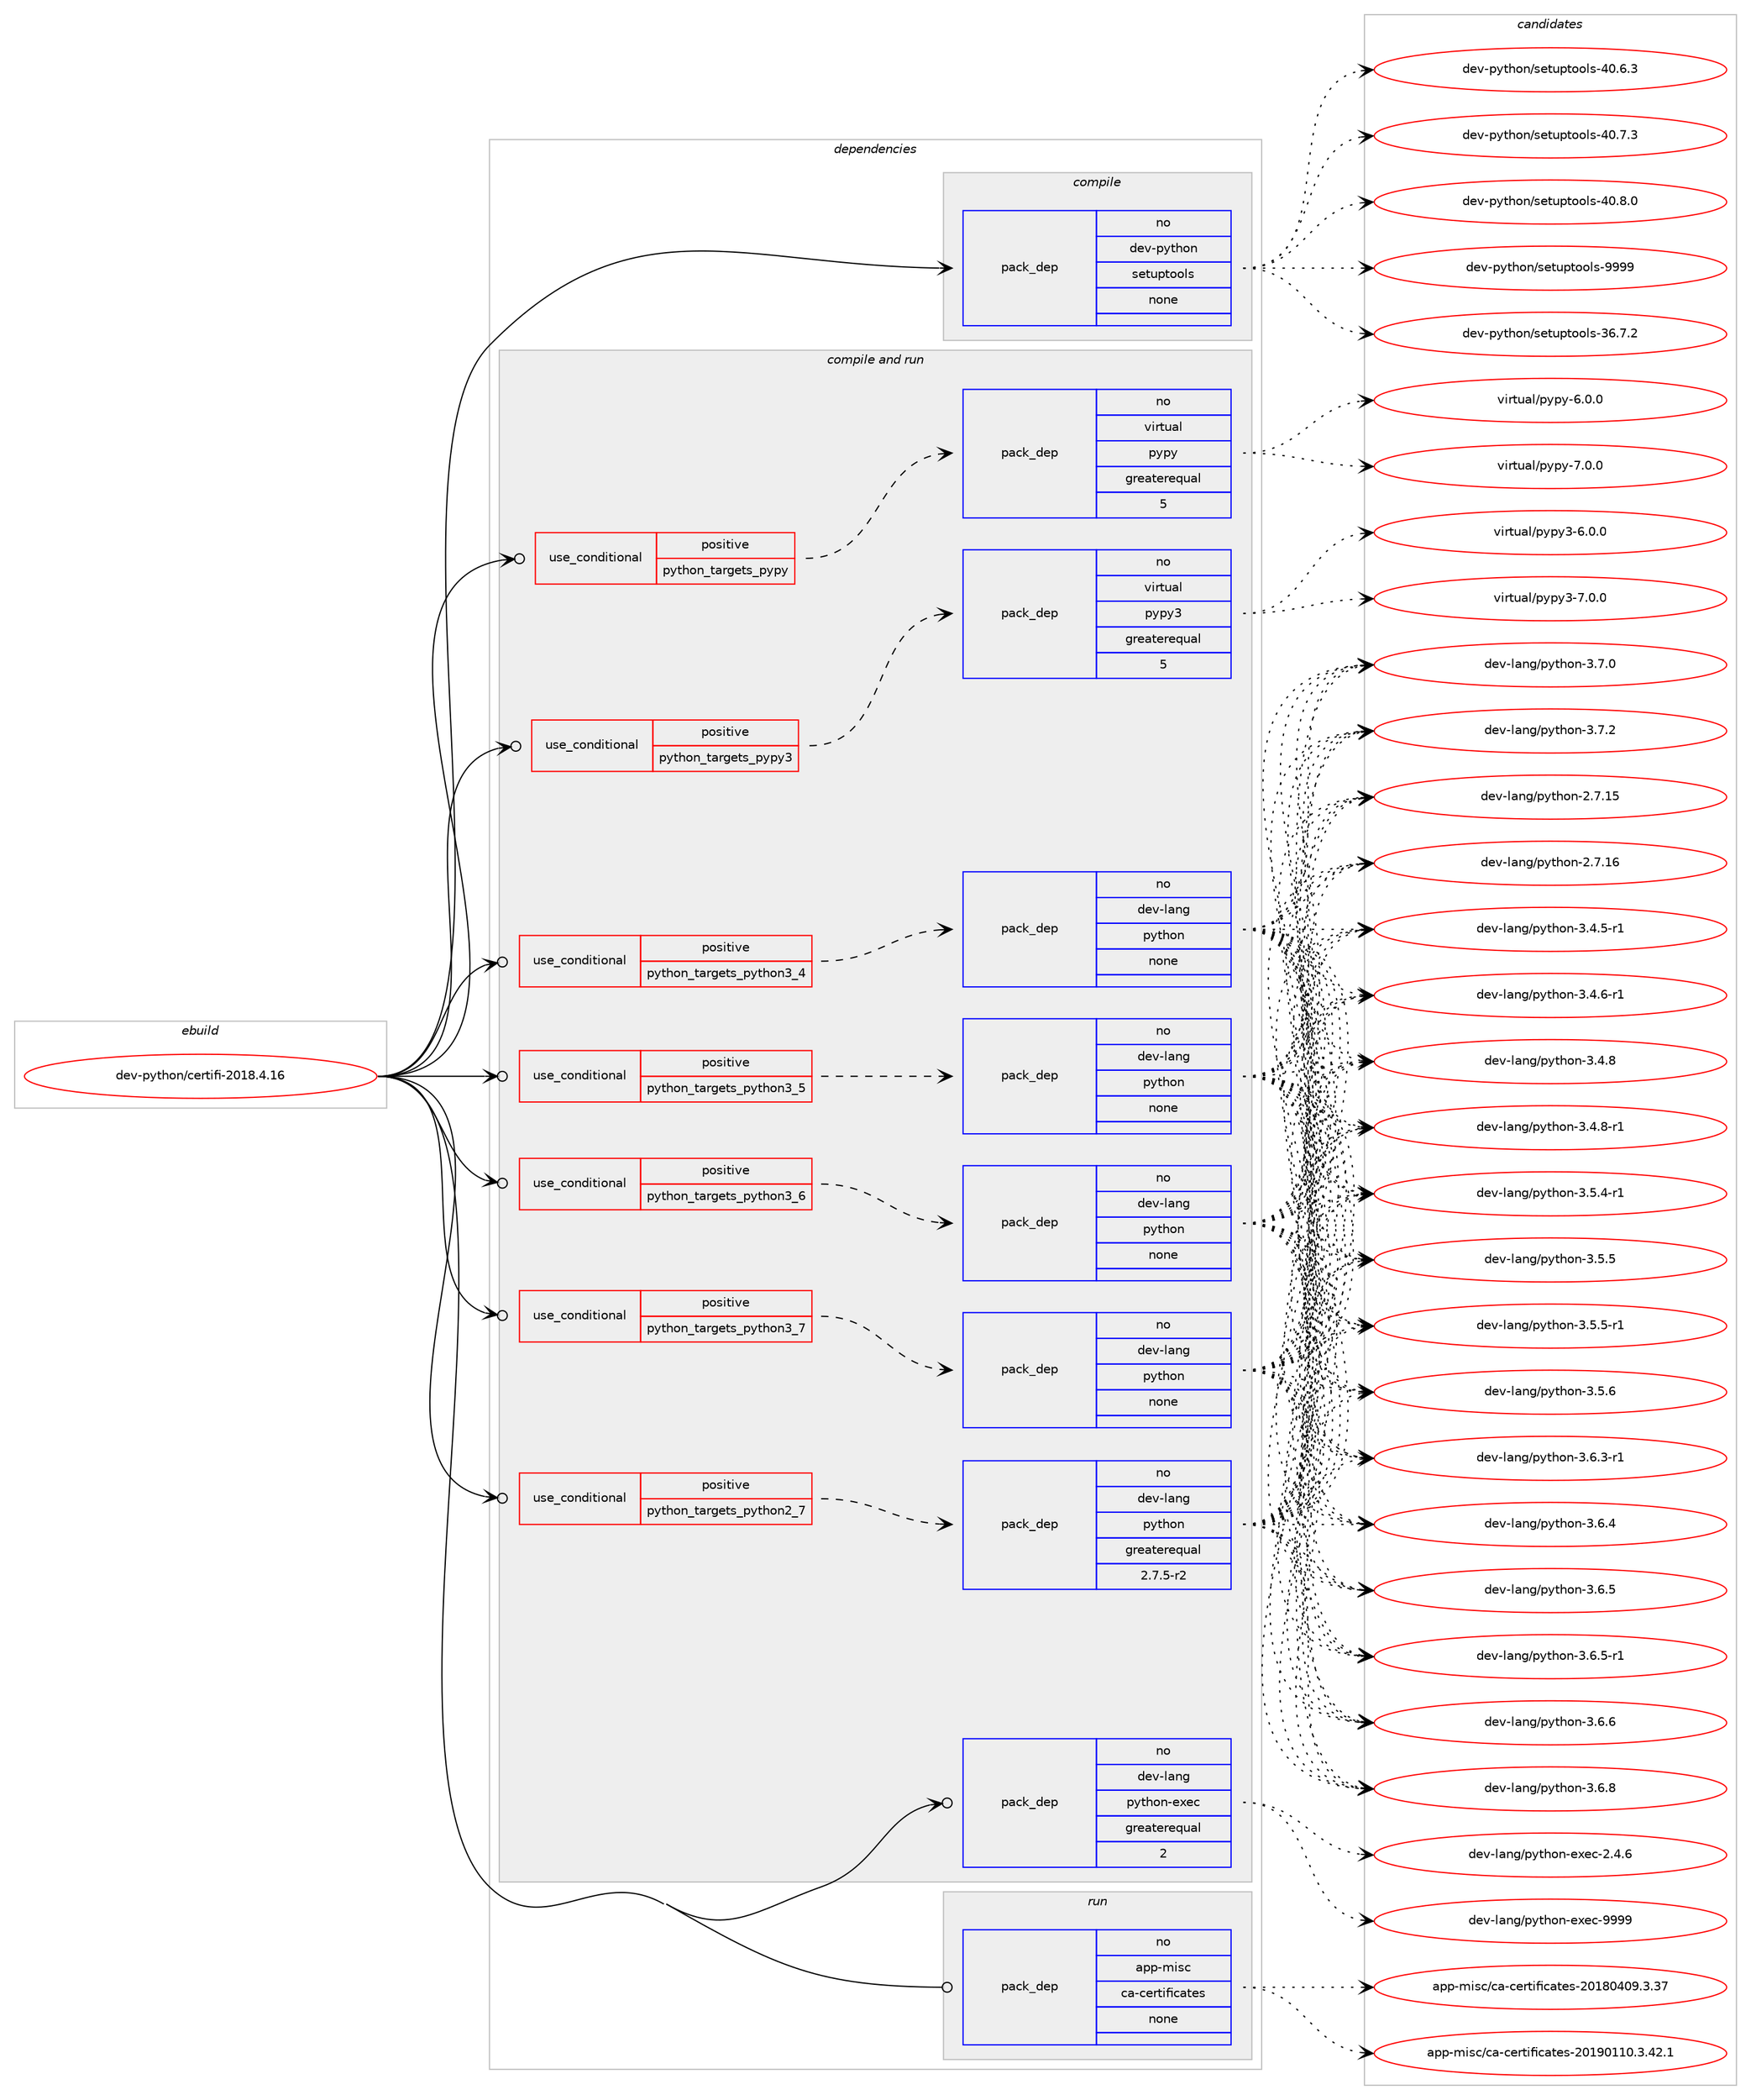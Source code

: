 digraph prolog {

# *************
# Graph options
# *************

newrank=true;
concentrate=true;
compound=true;
graph [rankdir=LR,fontname=Helvetica,fontsize=10,ranksep=1.5];#, ranksep=2.5, nodesep=0.2];
edge  [arrowhead=vee];
node  [fontname=Helvetica,fontsize=10];

# **********
# The ebuild
# **********

subgraph cluster_leftcol {
color=gray;
rank=same;
label=<<i>ebuild</i>>;
id [label="dev-python/certifi-2018.4.16", color=red, width=4, href="../dev-python/certifi-2018.4.16.svg"];
}

# ****************
# The dependencies
# ****************

subgraph cluster_midcol {
color=gray;
label=<<i>dependencies</i>>;
subgraph cluster_compile {
fillcolor="#eeeeee";
style=filled;
label=<<i>compile</i>>;
subgraph pack1007365 {
dependency1402755 [label=<<TABLE BORDER="0" CELLBORDER="1" CELLSPACING="0" CELLPADDING="4" WIDTH="220"><TR><TD ROWSPAN="6" CELLPADDING="30">pack_dep</TD></TR><TR><TD WIDTH="110">no</TD></TR><TR><TD>dev-python</TD></TR><TR><TD>setuptools</TD></TR><TR><TD>none</TD></TR><TR><TD></TD></TR></TABLE>>, shape=none, color=blue];
}
id:e -> dependency1402755:w [weight=20,style="solid",arrowhead="vee"];
}
subgraph cluster_compileandrun {
fillcolor="#eeeeee";
style=filled;
label=<<i>compile and run</i>>;
subgraph cond372155 {
dependency1402756 [label=<<TABLE BORDER="0" CELLBORDER="1" CELLSPACING="0" CELLPADDING="4"><TR><TD ROWSPAN="3" CELLPADDING="10">use_conditional</TD></TR><TR><TD>positive</TD></TR><TR><TD>python_targets_pypy</TD></TR></TABLE>>, shape=none, color=red];
subgraph pack1007366 {
dependency1402757 [label=<<TABLE BORDER="0" CELLBORDER="1" CELLSPACING="0" CELLPADDING="4" WIDTH="220"><TR><TD ROWSPAN="6" CELLPADDING="30">pack_dep</TD></TR><TR><TD WIDTH="110">no</TD></TR><TR><TD>virtual</TD></TR><TR><TD>pypy</TD></TR><TR><TD>greaterequal</TD></TR><TR><TD>5</TD></TR></TABLE>>, shape=none, color=blue];
}
dependency1402756:e -> dependency1402757:w [weight=20,style="dashed",arrowhead="vee"];
}
id:e -> dependency1402756:w [weight=20,style="solid",arrowhead="odotvee"];
subgraph cond372156 {
dependency1402758 [label=<<TABLE BORDER="0" CELLBORDER="1" CELLSPACING="0" CELLPADDING="4"><TR><TD ROWSPAN="3" CELLPADDING="10">use_conditional</TD></TR><TR><TD>positive</TD></TR><TR><TD>python_targets_pypy3</TD></TR></TABLE>>, shape=none, color=red];
subgraph pack1007367 {
dependency1402759 [label=<<TABLE BORDER="0" CELLBORDER="1" CELLSPACING="0" CELLPADDING="4" WIDTH="220"><TR><TD ROWSPAN="6" CELLPADDING="30">pack_dep</TD></TR><TR><TD WIDTH="110">no</TD></TR><TR><TD>virtual</TD></TR><TR><TD>pypy3</TD></TR><TR><TD>greaterequal</TD></TR><TR><TD>5</TD></TR></TABLE>>, shape=none, color=blue];
}
dependency1402758:e -> dependency1402759:w [weight=20,style="dashed",arrowhead="vee"];
}
id:e -> dependency1402758:w [weight=20,style="solid",arrowhead="odotvee"];
subgraph cond372157 {
dependency1402760 [label=<<TABLE BORDER="0" CELLBORDER="1" CELLSPACING="0" CELLPADDING="4"><TR><TD ROWSPAN="3" CELLPADDING="10">use_conditional</TD></TR><TR><TD>positive</TD></TR><TR><TD>python_targets_python2_7</TD></TR></TABLE>>, shape=none, color=red];
subgraph pack1007368 {
dependency1402761 [label=<<TABLE BORDER="0" CELLBORDER="1" CELLSPACING="0" CELLPADDING="4" WIDTH="220"><TR><TD ROWSPAN="6" CELLPADDING="30">pack_dep</TD></TR><TR><TD WIDTH="110">no</TD></TR><TR><TD>dev-lang</TD></TR><TR><TD>python</TD></TR><TR><TD>greaterequal</TD></TR><TR><TD>2.7.5-r2</TD></TR></TABLE>>, shape=none, color=blue];
}
dependency1402760:e -> dependency1402761:w [weight=20,style="dashed",arrowhead="vee"];
}
id:e -> dependency1402760:w [weight=20,style="solid",arrowhead="odotvee"];
subgraph cond372158 {
dependency1402762 [label=<<TABLE BORDER="0" CELLBORDER="1" CELLSPACING="0" CELLPADDING="4"><TR><TD ROWSPAN="3" CELLPADDING="10">use_conditional</TD></TR><TR><TD>positive</TD></TR><TR><TD>python_targets_python3_4</TD></TR></TABLE>>, shape=none, color=red];
subgraph pack1007369 {
dependency1402763 [label=<<TABLE BORDER="0" CELLBORDER="1" CELLSPACING="0" CELLPADDING="4" WIDTH="220"><TR><TD ROWSPAN="6" CELLPADDING="30">pack_dep</TD></TR><TR><TD WIDTH="110">no</TD></TR><TR><TD>dev-lang</TD></TR><TR><TD>python</TD></TR><TR><TD>none</TD></TR><TR><TD></TD></TR></TABLE>>, shape=none, color=blue];
}
dependency1402762:e -> dependency1402763:w [weight=20,style="dashed",arrowhead="vee"];
}
id:e -> dependency1402762:w [weight=20,style="solid",arrowhead="odotvee"];
subgraph cond372159 {
dependency1402764 [label=<<TABLE BORDER="0" CELLBORDER="1" CELLSPACING="0" CELLPADDING="4"><TR><TD ROWSPAN="3" CELLPADDING="10">use_conditional</TD></TR><TR><TD>positive</TD></TR><TR><TD>python_targets_python3_5</TD></TR></TABLE>>, shape=none, color=red];
subgraph pack1007370 {
dependency1402765 [label=<<TABLE BORDER="0" CELLBORDER="1" CELLSPACING="0" CELLPADDING="4" WIDTH="220"><TR><TD ROWSPAN="6" CELLPADDING="30">pack_dep</TD></TR><TR><TD WIDTH="110">no</TD></TR><TR><TD>dev-lang</TD></TR><TR><TD>python</TD></TR><TR><TD>none</TD></TR><TR><TD></TD></TR></TABLE>>, shape=none, color=blue];
}
dependency1402764:e -> dependency1402765:w [weight=20,style="dashed",arrowhead="vee"];
}
id:e -> dependency1402764:w [weight=20,style="solid",arrowhead="odotvee"];
subgraph cond372160 {
dependency1402766 [label=<<TABLE BORDER="0" CELLBORDER="1" CELLSPACING="0" CELLPADDING="4"><TR><TD ROWSPAN="3" CELLPADDING="10">use_conditional</TD></TR><TR><TD>positive</TD></TR><TR><TD>python_targets_python3_6</TD></TR></TABLE>>, shape=none, color=red];
subgraph pack1007371 {
dependency1402767 [label=<<TABLE BORDER="0" CELLBORDER="1" CELLSPACING="0" CELLPADDING="4" WIDTH="220"><TR><TD ROWSPAN="6" CELLPADDING="30">pack_dep</TD></TR><TR><TD WIDTH="110">no</TD></TR><TR><TD>dev-lang</TD></TR><TR><TD>python</TD></TR><TR><TD>none</TD></TR><TR><TD></TD></TR></TABLE>>, shape=none, color=blue];
}
dependency1402766:e -> dependency1402767:w [weight=20,style="dashed",arrowhead="vee"];
}
id:e -> dependency1402766:w [weight=20,style="solid",arrowhead="odotvee"];
subgraph cond372161 {
dependency1402768 [label=<<TABLE BORDER="0" CELLBORDER="1" CELLSPACING="0" CELLPADDING="4"><TR><TD ROWSPAN="3" CELLPADDING="10">use_conditional</TD></TR><TR><TD>positive</TD></TR><TR><TD>python_targets_python3_7</TD></TR></TABLE>>, shape=none, color=red];
subgraph pack1007372 {
dependency1402769 [label=<<TABLE BORDER="0" CELLBORDER="1" CELLSPACING="0" CELLPADDING="4" WIDTH="220"><TR><TD ROWSPAN="6" CELLPADDING="30">pack_dep</TD></TR><TR><TD WIDTH="110">no</TD></TR><TR><TD>dev-lang</TD></TR><TR><TD>python</TD></TR><TR><TD>none</TD></TR><TR><TD></TD></TR></TABLE>>, shape=none, color=blue];
}
dependency1402768:e -> dependency1402769:w [weight=20,style="dashed",arrowhead="vee"];
}
id:e -> dependency1402768:w [weight=20,style="solid",arrowhead="odotvee"];
subgraph pack1007373 {
dependency1402770 [label=<<TABLE BORDER="0" CELLBORDER="1" CELLSPACING="0" CELLPADDING="4" WIDTH="220"><TR><TD ROWSPAN="6" CELLPADDING="30">pack_dep</TD></TR><TR><TD WIDTH="110">no</TD></TR><TR><TD>dev-lang</TD></TR><TR><TD>python-exec</TD></TR><TR><TD>greaterequal</TD></TR><TR><TD>2</TD></TR></TABLE>>, shape=none, color=blue];
}
id:e -> dependency1402770:w [weight=20,style="solid",arrowhead="odotvee"];
}
subgraph cluster_run {
fillcolor="#eeeeee";
style=filled;
label=<<i>run</i>>;
subgraph pack1007374 {
dependency1402771 [label=<<TABLE BORDER="0" CELLBORDER="1" CELLSPACING="0" CELLPADDING="4" WIDTH="220"><TR><TD ROWSPAN="6" CELLPADDING="30">pack_dep</TD></TR><TR><TD WIDTH="110">no</TD></TR><TR><TD>app-misc</TD></TR><TR><TD>ca-certificates</TD></TR><TR><TD>none</TD></TR><TR><TD></TD></TR></TABLE>>, shape=none, color=blue];
}
id:e -> dependency1402771:w [weight=20,style="solid",arrowhead="odot"];
}
}

# **************
# The candidates
# **************

subgraph cluster_choices {
rank=same;
color=gray;
label=<<i>candidates</i>>;

subgraph choice1007365 {
color=black;
nodesep=1;
choice100101118451121211161041111104711510111611711211611111110811545515446554650 [label="dev-python/setuptools-36.7.2", color=red, width=4,href="../dev-python/setuptools-36.7.2.svg"];
choice100101118451121211161041111104711510111611711211611111110811545524846544651 [label="dev-python/setuptools-40.6.3", color=red, width=4,href="../dev-python/setuptools-40.6.3.svg"];
choice100101118451121211161041111104711510111611711211611111110811545524846554651 [label="dev-python/setuptools-40.7.3", color=red, width=4,href="../dev-python/setuptools-40.7.3.svg"];
choice100101118451121211161041111104711510111611711211611111110811545524846564648 [label="dev-python/setuptools-40.8.0", color=red, width=4,href="../dev-python/setuptools-40.8.0.svg"];
choice10010111845112121116104111110471151011161171121161111111081154557575757 [label="dev-python/setuptools-9999", color=red, width=4,href="../dev-python/setuptools-9999.svg"];
dependency1402755:e -> choice100101118451121211161041111104711510111611711211611111110811545515446554650:w [style=dotted,weight="100"];
dependency1402755:e -> choice100101118451121211161041111104711510111611711211611111110811545524846544651:w [style=dotted,weight="100"];
dependency1402755:e -> choice100101118451121211161041111104711510111611711211611111110811545524846554651:w [style=dotted,weight="100"];
dependency1402755:e -> choice100101118451121211161041111104711510111611711211611111110811545524846564648:w [style=dotted,weight="100"];
dependency1402755:e -> choice10010111845112121116104111110471151011161171121161111111081154557575757:w [style=dotted,weight="100"];
}
subgraph choice1007366 {
color=black;
nodesep=1;
choice1181051141161179710847112121112121455446484648 [label="virtual/pypy-6.0.0", color=red, width=4,href="../virtual/pypy-6.0.0.svg"];
choice1181051141161179710847112121112121455546484648 [label="virtual/pypy-7.0.0", color=red, width=4,href="../virtual/pypy-7.0.0.svg"];
dependency1402757:e -> choice1181051141161179710847112121112121455446484648:w [style=dotted,weight="100"];
dependency1402757:e -> choice1181051141161179710847112121112121455546484648:w [style=dotted,weight="100"];
}
subgraph choice1007367 {
color=black;
nodesep=1;
choice118105114116117971084711212111212151455446484648 [label="virtual/pypy3-6.0.0", color=red, width=4,href="../virtual/pypy3-6.0.0.svg"];
choice118105114116117971084711212111212151455546484648 [label="virtual/pypy3-7.0.0", color=red, width=4,href="../virtual/pypy3-7.0.0.svg"];
dependency1402759:e -> choice118105114116117971084711212111212151455446484648:w [style=dotted,weight="100"];
dependency1402759:e -> choice118105114116117971084711212111212151455546484648:w [style=dotted,weight="100"];
}
subgraph choice1007368 {
color=black;
nodesep=1;
choice10010111845108971101034711212111610411111045504655464953 [label="dev-lang/python-2.7.15", color=red, width=4,href="../dev-lang/python-2.7.15.svg"];
choice10010111845108971101034711212111610411111045504655464954 [label="dev-lang/python-2.7.16", color=red, width=4,href="../dev-lang/python-2.7.16.svg"];
choice1001011184510897110103471121211161041111104551465246534511449 [label="dev-lang/python-3.4.5-r1", color=red, width=4,href="../dev-lang/python-3.4.5-r1.svg"];
choice1001011184510897110103471121211161041111104551465246544511449 [label="dev-lang/python-3.4.6-r1", color=red, width=4,href="../dev-lang/python-3.4.6-r1.svg"];
choice100101118451089711010347112121116104111110455146524656 [label="dev-lang/python-3.4.8", color=red, width=4,href="../dev-lang/python-3.4.8.svg"];
choice1001011184510897110103471121211161041111104551465246564511449 [label="dev-lang/python-3.4.8-r1", color=red, width=4,href="../dev-lang/python-3.4.8-r1.svg"];
choice1001011184510897110103471121211161041111104551465346524511449 [label="dev-lang/python-3.5.4-r1", color=red, width=4,href="../dev-lang/python-3.5.4-r1.svg"];
choice100101118451089711010347112121116104111110455146534653 [label="dev-lang/python-3.5.5", color=red, width=4,href="../dev-lang/python-3.5.5.svg"];
choice1001011184510897110103471121211161041111104551465346534511449 [label="dev-lang/python-3.5.5-r1", color=red, width=4,href="../dev-lang/python-3.5.5-r1.svg"];
choice100101118451089711010347112121116104111110455146534654 [label="dev-lang/python-3.5.6", color=red, width=4,href="../dev-lang/python-3.5.6.svg"];
choice1001011184510897110103471121211161041111104551465446514511449 [label="dev-lang/python-3.6.3-r1", color=red, width=4,href="../dev-lang/python-3.6.3-r1.svg"];
choice100101118451089711010347112121116104111110455146544652 [label="dev-lang/python-3.6.4", color=red, width=4,href="../dev-lang/python-3.6.4.svg"];
choice100101118451089711010347112121116104111110455146544653 [label="dev-lang/python-3.6.5", color=red, width=4,href="../dev-lang/python-3.6.5.svg"];
choice1001011184510897110103471121211161041111104551465446534511449 [label="dev-lang/python-3.6.5-r1", color=red, width=4,href="../dev-lang/python-3.6.5-r1.svg"];
choice100101118451089711010347112121116104111110455146544654 [label="dev-lang/python-3.6.6", color=red, width=4,href="../dev-lang/python-3.6.6.svg"];
choice100101118451089711010347112121116104111110455146544656 [label="dev-lang/python-3.6.8", color=red, width=4,href="../dev-lang/python-3.6.8.svg"];
choice100101118451089711010347112121116104111110455146554648 [label="dev-lang/python-3.7.0", color=red, width=4,href="../dev-lang/python-3.7.0.svg"];
choice100101118451089711010347112121116104111110455146554650 [label="dev-lang/python-3.7.2", color=red, width=4,href="../dev-lang/python-3.7.2.svg"];
dependency1402761:e -> choice10010111845108971101034711212111610411111045504655464953:w [style=dotted,weight="100"];
dependency1402761:e -> choice10010111845108971101034711212111610411111045504655464954:w [style=dotted,weight="100"];
dependency1402761:e -> choice1001011184510897110103471121211161041111104551465246534511449:w [style=dotted,weight="100"];
dependency1402761:e -> choice1001011184510897110103471121211161041111104551465246544511449:w [style=dotted,weight="100"];
dependency1402761:e -> choice100101118451089711010347112121116104111110455146524656:w [style=dotted,weight="100"];
dependency1402761:e -> choice1001011184510897110103471121211161041111104551465246564511449:w [style=dotted,weight="100"];
dependency1402761:e -> choice1001011184510897110103471121211161041111104551465346524511449:w [style=dotted,weight="100"];
dependency1402761:e -> choice100101118451089711010347112121116104111110455146534653:w [style=dotted,weight="100"];
dependency1402761:e -> choice1001011184510897110103471121211161041111104551465346534511449:w [style=dotted,weight="100"];
dependency1402761:e -> choice100101118451089711010347112121116104111110455146534654:w [style=dotted,weight="100"];
dependency1402761:e -> choice1001011184510897110103471121211161041111104551465446514511449:w [style=dotted,weight="100"];
dependency1402761:e -> choice100101118451089711010347112121116104111110455146544652:w [style=dotted,weight="100"];
dependency1402761:e -> choice100101118451089711010347112121116104111110455146544653:w [style=dotted,weight="100"];
dependency1402761:e -> choice1001011184510897110103471121211161041111104551465446534511449:w [style=dotted,weight="100"];
dependency1402761:e -> choice100101118451089711010347112121116104111110455146544654:w [style=dotted,weight="100"];
dependency1402761:e -> choice100101118451089711010347112121116104111110455146544656:w [style=dotted,weight="100"];
dependency1402761:e -> choice100101118451089711010347112121116104111110455146554648:w [style=dotted,weight="100"];
dependency1402761:e -> choice100101118451089711010347112121116104111110455146554650:w [style=dotted,weight="100"];
}
subgraph choice1007369 {
color=black;
nodesep=1;
choice10010111845108971101034711212111610411111045504655464953 [label="dev-lang/python-2.7.15", color=red, width=4,href="../dev-lang/python-2.7.15.svg"];
choice10010111845108971101034711212111610411111045504655464954 [label="dev-lang/python-2.7.16", color=red, width=4,href="../dev-lang/python-2.7.16.svg"];
choice1001011184510897110103471121211161041111104551465246534511449 [label="dev-lang/python-3.4.5-r1", color=red, width=4,href="../dev-lang/python-3.4.5-r1.svg"];
choice1001011184510897110103471121211161041111104551465246544511449 [label="dev-lang/python-3.4.6-r1", color=red, width=4,href="../dev-lang/python-3.4.6-r1.svg"];
choice100101118451089711010347112121116104111110455146524656 [label="dev-lang/python-3.4.8", color=red, width=4,href="../dev-lang/python-3.4.8.svg"];
choice1001011184510897110103471121211161041111104551465246564511449 [label="dev-lang/python-3.4.8-r1", color=red, width=4,href="../dev-lang/python-3.4.8-r1.svg"];
choice1001011184510897110103471121211161041111104551465346524511449 [label="dev-lang/python-3.5.4-r1", color=red, width=4,href="../dev-lang/python-3.5.4-r1.svg"];
choice100101118451089711010347112121116104111110455146534653 [label="dev-lang/python-3.5.5", color=red, width=4,href="../dev-lang/python-3.5.5.svg"];
choice1001011184510897110103471121211161041111104551465346534511449 [label="dev-lang/python-3.5.5-r1", color=red, width=4,href="../dev-lang/python-3.5.5-r1.svg"];
choice100101118451089711010347112121116104111110455146534654 [label="dev-lang/python-3.5.6", color=red, width=4,href="../dev-lang/python-3.5.6.svg"];
choice1001011184510897110103471121211161041111104551465446514511449 [label="dev-lang/python-3.6.3-r1", color=red, width=4,href="../dev-lang/python-3.6.3-r1.svg"];
choice100101118451089711010347112121116104111110455146544652 [label="dev-lang/python-3.6.4", color=red, width=4,href="../dev-lang/python-3.6.4.svg"];
choice100101118451089711010347112121116104111110455146544653 [label="dev-lang/python-3.6.5", color=red, width=4,href="../dev-lang/python-3.6.5.svg"];
choice1001011184510897110103471121211161041111104551465446534511449 [label="dev-lang/python-3.6.5-r1", color=red, width=4,href="../dev-lang/python-3.6.5-r1.svg"];
choice100101118451089711010347112121116104111110455146544654 [label="dev-lang/python-3.6.6", color=red, width=4,href="../dev-lang/python-3.6.6.svg"];
choice100101118451089711010347112121116104111110455146544656 [label="dev-lang/python-3.6.8", color=red, width=4,href="../dev-lang/python-3.6.8.svg"];
choice100101118451089711010347112121116104111110455146554648 [label="dev-lang/python-3.7.0", color=red, width=4,href="../dev-lang/python-3.7.0.svg"];
choice100101118451089711010347112121116104111110455146554650 [label="dev-lang/python-3.7.2", color=red, width=4,href="../dev-lang/python-3.7.2.svg"];
dependency1402763:e -> choice10010111845108971101034711212111610411111045504655464953:w [style=dotted,weight="100"];
dependency1402763:e -> choice10010111845108971101034711212111610411111045504655464954:w [style=dotted,weight="100"];
dependency1402763:e -> choice1001011184510897110103471121211161041111104551465246534511449:w [style=dotted,weight="100"];
dependency1402763:e -> choice1001011184510897110103471121211161041111104551465246544511449:w [style=dotted,weight="100"];
dependency1402763:e -> choice100101118451089711010347112121116104111110455146524656:w [style=dotted,weight="100"];
dependency1402763:e -> choice1001011184510897110103471121211161041111104551465246564511449:w [style=dotted,weight="100"];
dependency1402763:e -> choice1001011184510897110103471121211161041111104551465346524511449:w [style=dotted,weight="100"];
dependency1402763:e -> choice100101118451089711010347112121116104111110455146534653:w [style=dotted,weight="100"];
dependency1402763:e -> choice1001011184510897110103471121211161041111104551465346534511449:w [style=dotted,weight="100"];
dependency1402763:e -> choice100101118451089711010347112121116104111110455146534654:w [style=dotted,weight="100"];
dependency1402763:e -> choice1001011184510897110103471121211161041111104551465446514511449:w [style=dotted,weight="100"];
dependency1402763:e -> choice100101118451089711010347112121116104111110455146544652:w [style=dotted,weight="100"];
dependency1402763:e -> choice100101118451089711010347112121116104111110455146544653:w [style=dotted,weight="100"];
dependency1402763:e -> choice1001011184510897110103471121211161041111104551465446534511449:w [style=dotted,weight="100"];
dependency1402763:e -> choice100101118451089711010347112121116104111110455146544654:w [style=dotted,weight="100"];
dependency1402763:e -> choice100101118451089711010347112121116104111110455146544656:w [style=dotted,weight="100"];
dependency1402763:e -> choice100101118451089711010347112121116104111110455146554648:w [style=dotted,weight="100"];
dependency1402763:e -> choice100101118451089711010347112121116104111110455146554650:w [style=dotted,weight="100"];
}
subgraph choice1007370 {
color=black;
nodesep=1;
choice10010111845108971101034711212111610411111045504655464953 [label="dev-lang/python-2.7.15", color=red, width=4,href="../dev-lang/python-2.7.15.svg"];
choice10010111845108971101034711212111610411111045504655464954 [label="dev-lang/python-2.7.16", color=red, width=4,href="../dev-lang/python-2.7.16.svg"];
choice1001011184510897110103471121211161041111104551465246534511449 [label="dev-lang/python-3.4.5-r1", color=red, width=4,href="../dev-lang/python-3.4.5-r1.svg"];
choice1001011184510897110103471121211161041111104551465246544511449 [label="dev-lang/python-3.4.6-r1", color=red, width=4,href="../dev-lang/python-3.4.6-r1.svg"];
choice100101118451089711010347112121116104111110455146524656 [label="dev-lang/python-3.4.8", color=red, width=4,href="../dev-lang/python-3.4.8.svg"];
choice1001011184510897110103471121211161041111104551465246564511449 [label="dev-lang/python-3.4.8-r1", color=red, width=4,href="../dev-lang/python-3.4.8-r1.svg"];
choice1001011184510897110103471121211161041111104551465346524511449 [label="dev-lang/python-3.5.4-r1", color=red, width=4,href="../dev-lang/python-3.5.4-r1.svg"];
choice100101118451089711010347112121116104111110455146534653 [label="dev-lang/python-3.5.5", color=red, width=4,href="../dev-lang/python-3.5.5.svg"];
choice1001011184510897110103471121211161041111104551465346534511449 [label="dev-lang/python-3.5.5-r1", color=red, width=4,href="../dev-lang/python-3.5.5-r1.svg"];
choice100101118451089711010347112121116104111110455146534654 [label="dev-lang/python-3.5.6", color=red, width=4,href="../dev-lang/python-3.5.6.svg"];
choice1001011184510897110103471121211161041111104551465446514511449 [label="dev-lang/python-3.6.3-r1", color=red, width=4,href="../dev-lang/python-3.6.3-r1.svg"];
choice100101118451089711010347112121116104111110455146544652 [label="dev-lang/python-3.6.4", color=red, width=4,href="../dev-lang/python-3.6.4.svg"];
choice100101118451089711010347112121116104111110455146544653 [label="dev-lang/python-3.6.5", color=red, width=4,href="../dev-lang/python-3.6.5.svg"];
choice1001011184510897110103471121211161041111104551465446534511449 [label="dev-lang/python-3.6.5-r1", color=red, width=4,href="../dev-lang/python-3.6.5-r1.svg"];
choice100101118451089711010347112121116104111110455146544654 [label="dev-lang/python-3.6.6", color=red, width=4,href="../dev-lang/python-3.6.6.svg"];
choice100101118451089711010347112121116104111110455146544656 [label="dev-lang/python-3.6.8", color=red, width=4,href="../dev-lang/python-3.6.8.svg"];
choice100101118451089711010347112121116104111110455146554648 [label="dev-lang/python-3.7.0", color=red, width=4,href="../dev-lang/python-3.7.0.svg"];
choice100101118451089711010347112121116104111110455146554650 [label="dev-lang/python-3.7.2", color=red, width=4,href="../dev-lang/python-3.7.2.svg"];
dependency1402765:e -> choice10010111845108971101034711212111610411111045504655464953:w [style=dotted,weight="100"];
dependency1402765:e -> choice10010111845108971101034711212111610411111045504655464954:w [style=dotted,weight="100"];
dependency1402765:e -> choice1001011184510897110103471121211161041111104551465246534511449:w [style=dotted,weight="100"];
dependency1402765:e -> choice1001011184510897110103471121211161041111104551465246544511449:w [style=dotted,weight="100"];
dependency1402765:e -> choice100101118451089711010347112121116104111110455146524656:w [style=dotted,weight="100"];
dependency1402765:e -> choice1001011184510897110103471121211161041111104551465246564511449:w [style=dotted,weight="100"];
dependency1402765:e -> choice1001011184510897110103471121211161041111104551465346524511449:w [style=dotted,weight="100"];
dependency1402765:e -> choice100101118451089711010347112121116104111110455146534653:w [style=dotted,weight="100"];
dependency1402765:e -> choice1001011184510897110103471121211161041111104551465346534511449:w [style=dotted,weight="100"];
dependency1402765:e -> choice100101118451089711010347112121116104111110455146534654:w [style=dotted,weight="100"];
dependency1402765:e -> choice1001011184510897110103471121211161041111104551465446514511449:w [style=dotted,weight="100"];
dependency1402765:e -> choice100101118451089711010347112121116104111110455146544652:w [style=dotted,weight="100"];
dependency1402765:e -> choice100101118451089711010347112121116104111110455146544653:w [style=dotted,weight="100"];
dependency1402765:e -> choice1001011184510897110103471121211161041111104551465446534511449:w [style=dotted,weight="100"];
dependency1402765:e -> choice100101118451089711010347112121116104111110455146544654:w [style=dotted,weight="100"];
dependency1402765:e -> choice100101118451089711010347112121116104111110455146544656:w [style=dotted,weight="100"];
dependency1402765:e -> choice100101118451089711010347112121116104111110455146554648:w [style=dotted,weight="100"];
dependency1402765:e -> choice100101118451089711010347112121116104111110455146554650:w [style=dotted,weight="100"];
}
subgraph choice1007371 {
color=black;
nodesep=1;
choice10010111845108971101034711212111610411111045504655464953 [label="dev-lang/python-2.7.15", color=red, width=4,href="../dev-lang/python-2.7.15.svg"];
choice10010111845108971101034711212111610411111045504655464954 [label="dev-lang/python-2.7.16", color=red, width=4,href="../dev-lang/python-2.7.16.svg"];
choice1001011184510897110103471121211161041111104551465246534511449 [label="dev-lang/python-3.4.5-r1", color=red, width=4,href="../dev-lang/python-3.4.5-r1.svg"];
choice1001011184510897110103471121211161041111104551465246544511449 [label="dev-lang/python-3.4.6-r1", color=red, width=4,href="../dev-lang/python-3.4.6-r1.svg"];
choice100101118451089711010347112121116104111110455146524656 [label="dev-lang/python-3.4.8", color=red, width=4,href="../dev-lang/python-3.4.8.svg"];
choice1001011184510897110103471121211161041111104551465246564511449 [label="dev-lang/python-3.4.8-r1", color=red, width=4,href="../dev-lang/python-3.4.8-r1.svg"];
choice1001011184510897110103471121211161041111104551465346524511449 [label="dev-lang/python-3.5.4-r1", color=red, width=4,href="../dev-lang/python-3.5.4-r1.svg"];
choice100101118451089711010347112121116104111110455146534653 [label="dev-lang/python-3.5.5", color=red, width=4,href="../dev-lang/python-3.5.5.svg"];
choice1001011184510897110103471121211161041111104551465346534511449 [label="dev-lang/python-3.5.5-r1", color=red, width=4,href="../dev-lang/python-3.5.5-r1.svg"];
choice100101118451089711010347112121116104111110455146534654 [label="dev-lang/python-3.5.6", color=red, width=4,href="../dev-lang/python-3.5.6.svg"];
choice1001011184510897110103471121211161041111104551465446514511449 [label="dev-lang/python-3.6.3-r1", color=red, width=4,href="../dev-lang/python-3.6.3-r1.svg"];
choice100101118451089711010347112121116104111110455146544652 [label="dev-lang/python-3.6.4", color=red, width=4,href="../dev-lang/python-3.6.4.svg"];
choice100101118451089711010347112121116104111110455146544653 [label="dev-lang/python-3.6.5", color=red, width=4,href="../dev-lang/python-3.6.5.svg"];
choice1001011184510897110103471121211161041111104551465446534511449 [label="dev-lang/python-3.6.5-r1", color=red, width=4,href="../dev-lang/python-3.6.5-r1.svg"];
choice100101118451089711010347112121116104111110455146544654 [label="dev-lang/python-3.6.6", color=red, width=4,href="../dev-lang/python-3.6.6.svg"];
choice100101118451089711010347112121116104111110455146544656 [label="dev-lang/python-3.6.8", color=red, width=4,href="../dev-lang/python-3.6.8.svg"];
choice100101118451089711010347112121116104111110455146554648 [label="dev-lang/python-3.7.0", color=red, width=4,href="../dev-lang/python-3.7.0.svg"];
choice100101118451089711010347112121116104111110455146554650 [label="dev-lang/python-3.7.2", color=red, width=4,href="../dev-lang/python-3.7.2.svg"];
dependency1402767:e -> choice10010111845108971101034711212111610411111045504655464953:w [style=dotted,weight="100"];
dependency1402767:e -> choice10010111845108971101034711212111610411111045504655464954:w [style=dotted,weight="100"];
dependency1402767:e -> choice1001011184510897110103471121211161041111104551465246534511449:w [style=dotted,weight="100"];
dependency1402767:e -> choice1001011184510897110103471121211161041111104551465246544511449:w [style=dotted,weight="100"];
dependency1402767:e -> choice100101118451089711010347112121116104111110455146524656:w [style=dotted,weight="100"];
dependency1402767:e -> choice1001011184510897110103471121211161041111104551465246564511449:w [style=dotted,weight="100"];
dependency1402767:e -> choice1001011184510897110103471121211161041111104551465346524511449:w [style=dotted,weight="100"];
dependency1402767:e -> choice100101118451089711010347112121116104111110455146534653:w [style=dotted,weight="100"];
dependency1402767:e -> choice1001011184510897110103471121211161041111104551465346534511449:w [style=dotted,weight="100"];
dependency1402767:e -> choice100101118451089711010347112121116104111110455146534654:w [style=dotted,weight="100"];
dependency1402767:e -> choice1001011184510897110103471121211161041111104551465446514511449:w [style=dotted,weight="100"];
dependency1402767:e -> choice100101118451089711010347112121116104111110455146544652:w [style=dotted,weight="100"];
dependency1402767:e -> choice100101118451089711010347112121116104111110455146544653:w [style=dotted,weight="100"];
dependency1402767:e -> choice1001011184510897110103471121211161041111104551465446534511449:w [style=dotted,weight="100"];
dependency1402767:e -> choice100101118451089711010347112121116104111110455146544654:w [style=dotted,weight="100"];
dependency1402767:e -> choice100101118451089711010347112121116104111110455146544656:w [style=dotted,weight="100"];
dependency1402767:e -> choice100101118451089711010347112121116104111110455146554648:w [style=dotted,weight="100"];
dependency1402767:e -> choice100101118451089711010347112121116104111110455146554650:w [style=dotted,weight="100"];
}
subgraph choice1007372 {
color=black;
nodesep=1;
choice10010111845108971101034711212111610411111045504655464953 [label="dev-lang/python-2.7.15", color=red, width=4,href="../dev-lang/python-2.7.15.svg"];
choice10010111845108971101034711212111610411111045504655464954 [label="dev-lang/python-2.7.16", color=red, width=4,href="../dev-lang/python-2.7.16.svg"];
choice1001011184510897110103471121211161041111104551465246534511449 [label="dev-lang/python-3.4.5-r1", color=red, width=4,href="../dev-lang/python-3.4.5-r1.svg"];
choice1001011184510897110103471121211161041111104551465246544511449 [label="dev-lang/python-3.4.6-r1", color=red, width=4,href="../dev-lang/python-3.4.6-r1.svg"];
choice100101118451089711010347112121116104111110455146524656 [label="dev-lang/python-3.4.8", color=red, width=4,href="../dev-lang/python-3.4.8.svg"];
choice1001011184510897110103471121211161041111104551465246564511449 [label="dev-lang/python-3.4.8-r1", color=red, width=4,href="../dev-lang/python-3.4.8-r1.svg"];
choice1001011184510897110103471121211161041111104551465346524511449 [label="dev-lang/python-3.5.4-r1", color=red, width=4,href="../dev-lang/python-3.5.4-r1.svg"];
choice100101118451089711010347112121116104111110455146534653 [label="dev-lang/python-3.5.5", color=red, width=4,href="../dev-lang/python-3.5.5.svg"];
choice1001011184510897110103471121211161041111104551465346534511449 [label="dev-lang/python-3.5.5-r1", color=red, width=4,href="../dev-lang/python-3.5.5-r1.svg"];
choice100101118451089711010347112121116104111110455146534654 [label="dev-lang/python-3.5.6", color=red, width=4,href="../dev-lang/python-3.5.6.svg"];
choice1001011184510897110103471121211161041111104551465446514511449 [label="dev-lang/python-3.6.3-r1", color=red, width=4,href="../dev-lang/python-3.6.3-r1.svg"];
choice100101118451089711010347112121116104111110455146544652 [label="dev-lang/python-3.6.4", color=red, width=4,href="../dev-lang/python-3.6.4.svg"];
choice100101118451089711010347112121116104111110455146544653 [label="dev-lang/python-3.6.5", color=red, width=4,href="../dev-lang/python-3.6.5.svg"];
choice1001011184510897110103471121211161041111104551465446534511449 [label="dev-lang/python-3.6.5-r1", color=red, width=4,href="../dev-lang/python-3.6.5-r1.svg"];
choice100101118451089711010347112121116104111110455146544654 [label="dev-lang/python-3.6.6", color=red, width=4,href="../dev-lang/python-3.6.6.svg"];
choice100101118451089711010347112121116104111110455146544656 [label="dev-lang/python-3.6.8", color=red, width=4,href="../dev-lang/python-3.6.8.svg"];
choice100101118451089711010347112121116104111110455146554648 [label="dev-lang/python-3.7.0", color=red, width=4,href="../dev-lang/python-3.7.0.svg"];
choice100101118451089711010347112121116104111110455146554650 [label="dev-lang/python-3.7.2", color=red, width=4,href="../dev-lang/python-3.7.2.svg"];
dependency1402769:e -> choice10010111845108971101034711212111610411111045504655464953:w [style=dotted,weight="100"];
dependency1402769:e -> choice10010111845108971101034711212111610411111045504655464954:w [style=dotted,weight="100"];
dependency1402769:e -> choice1001011184510897110103471121211161041111104551465246534511449:w [style=dotted,weight="100"];
dependency1402769:e -> choice1001011184510897110103471121211161041111104551465246544511449:w [style=dotted,weight="100"];
dependency1402769:e -> choice100101118451089711010347112121116104111110455146524656:w [style=dotted,weight="100"];
dependency1402769:e -> choice1001011184510897110103471121211161041111104551465246564511449:w [style=dotted,weight="100"];
dependency1402769:e -> choice1001011184510897110103471121211161041111104551465346524511449:w [style=dotted,weight="100"];
dependency1402769:e -> choice100101118451089711010347112121116104111110455146534653:w [style=dotted,weight="100"];
dependency1402769:e -> choice1001011184510897110103471121211161041111104551465346534511449:w [style=dotted,weight="100"];
dependency1402769:e -> choice100101118451089711010347112121116104111110455146534654:w [style=dotted,weight="100"];
dependency1402769:e -> choice1001011184510897110103471121211161041111104551465446514511449:w [style=dotted,weight="100"];
dependency1402769:e -> choice100101118451089711010347112121116104111110455146544652:w [style=dotted,weight="100"];
dependency1402769:e -> choice100101118451089711010347112121116104111110455146544653:w [style=dotted,weight="100"];
dependency1402769:e -> choice1001011184510897110103471121211161041111104551465446534511449:w [style=dotted,weight="100"];
dependency1402769:e -> choice100101118451089711010347112121116104111110455146544654:w [style=dotted,weight="100"];
dependency1402769:e -> choice100101118451089711010347112121116104111110455146544656:w [style=dotted,weight="100"];
dependency1402769:e -> choice100101118451089711010347112121116104111110455146554648:w [style=dotted,weight="100"];
dependency1402769:e -> choice100101118451089711010347112121116104111110455146554650:w [style=dotted,weight="100"];
}
subgraph choice1007373 {
color=black;
nodesep=1;
choice1001011184510897110103471121211161041111104510112010199455046524654 [label="dev-lang/python-exec-2.4.6", color=red, width=4,href="../dev-lang/python-exec-2.4.6.svg"];
choice10010111845108971101034711212111610411111045101120101994557575757 [label="dev-lang/python-exec-9999", color=red, width=4,href="../dev-lang/python-exec-9999.svg"];
dependency1402770:e -> choice1001011184510897110103471121211161041111104510112010199455046524654:w [style=dotted,weight="100"];
dependency1402770:e -> choice10010111845108971101034711212111610411111045101120101994557575757:w [style=dotted,weight="100"];
}
subgraph choice1007374 {
color=black;
nodesep=1;
choice971121124510910511599479997459910111411610510210599971161011154550484956485248574651465155 [label="app-misc/ca-certificates-20180409.3.37", color=red, width=4,href="../app-misc/ca-certificates-20180409.3.37.svg"];
choice9711211245109105115994799974599101114116105102105999711610111545504849574849494846514652504649 [label="app-misc/ca-certificates-20190110.3.42.1", color=red, width=4,href="../app-misc/ca-certificates-20190110.3.42.1.svg"];
dependency1402771:e -> choice971121124510910511599479997459910111411610510210599971161011154550484956485248574651465155:w [style=dotted,weight="100"];
dependency1402771:e -> choice9711211245109105115994799974599101114116105102105999711610111545504849574849494846514652504649:w [style=dotted,weight="100"];
}
}

}
